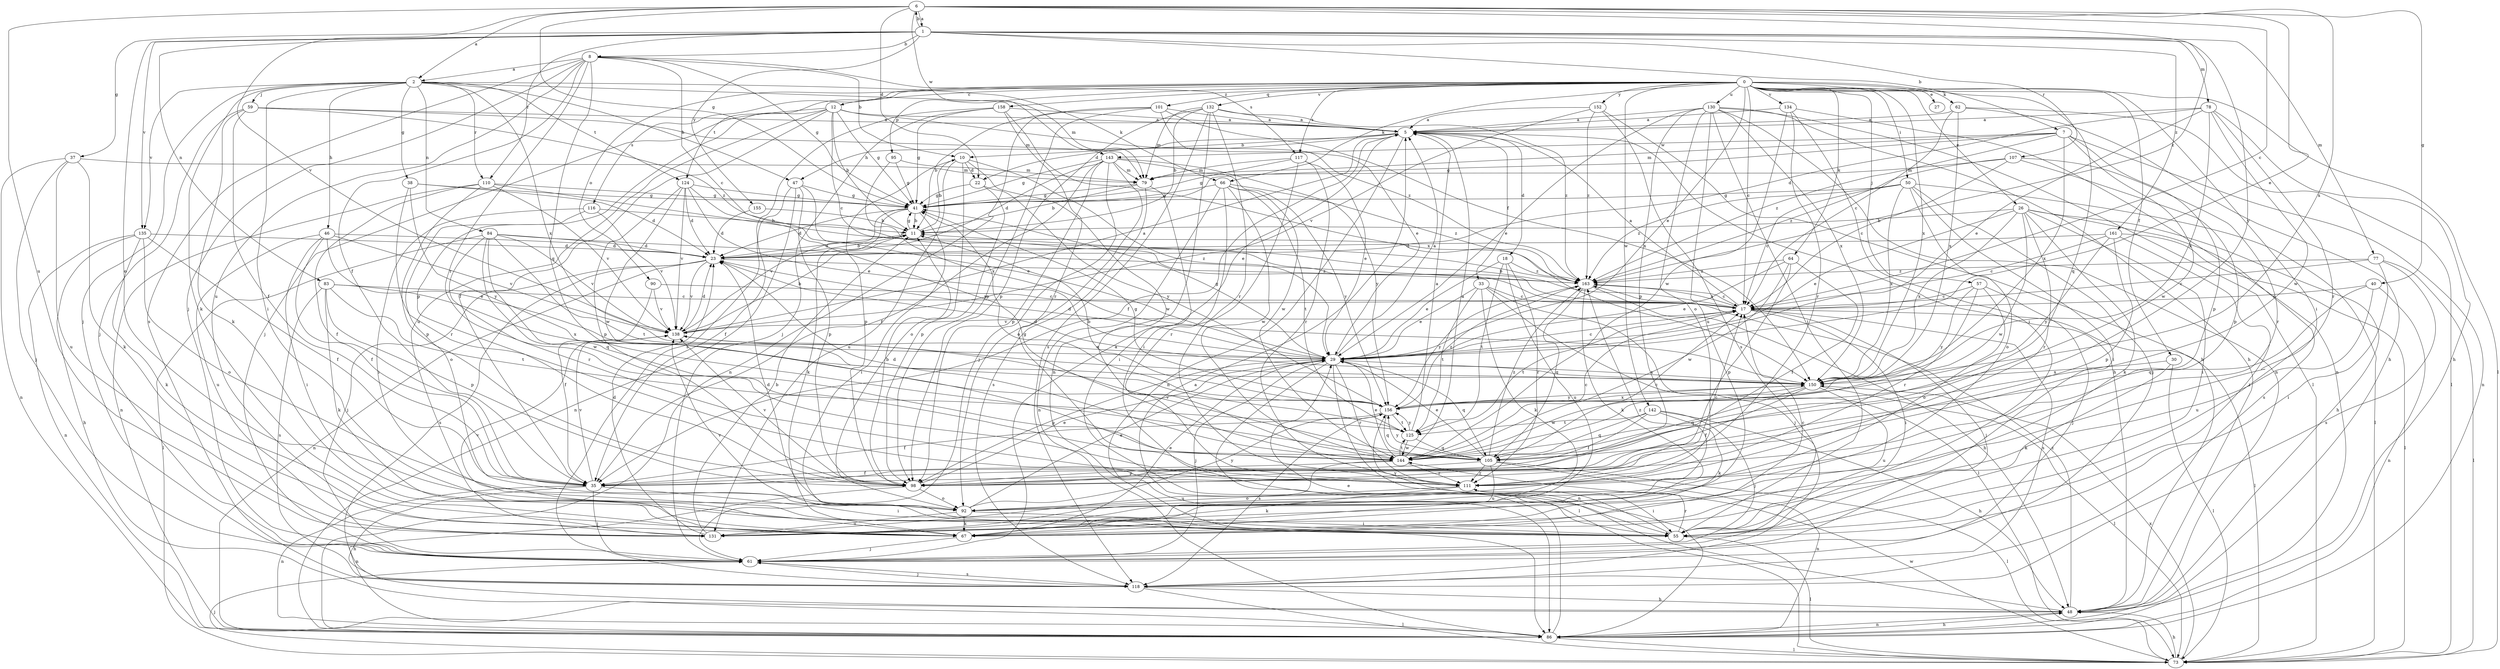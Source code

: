 strict digraph  {
0;
1;
2;
5;
6;
7;
8;
10;
11;
12;
17;
18;
22;
23;
26;
27;
29;
30;
33;
35;
37;
38;
40;
41;
46;
47;
48;
50;
55;
57;
59;
61;
62;
64;
66;
67;
73;
77;
78;
79;
83;
84;
86;
90;
92;
95;
98;
101;
105;
107;
110;
111;
116;
117;
118;
124;
125;
130;
131;
132;
134;
135;
138;
142;
143;
144;
150;
152;
155;
156;
158;
161;
163;
0 -> 12  [label=c];
0 -> 17  [label=c];
0 -> 26  [label=e];
0 -> 27  [label=e];
0 -> 29  [label=e];
0 -> 30  [label=f];
0 -> 50  [label=i];
0 -> 55  [label=i];
0 -> 57  [label=j];
0 -> 62  [label=k];
0 -> 64  [label=k];
0 -> 66  [label=k];
0 -> 73  [label=l];
0 -> 90  [label=o];
0 -> 95  [label=p];
0 -> 101  [label=q];
0 -> 105  [label=q];
0 -> 116  [label=s];
0 -> 117  [label=s];
0 -> 124  [label=t];
0 -> 130  [label=u];
0 -> 132  [label=v];
0 -> 134  [label=v];
0 -> 142  [label=w];
0 -> 150  [label=x];
0 -> 152  [label=y];
0 -> 158  [label=z];
1 -> 6  [label=b];
1 -> 7  [label=b];
1 -> 8  [label=b];
1 -> 37  [label=g];
1 -> 77  [label=m];
1 -> 78  [label=m];
1 -> 83  [label=n];
1 -> 92  [label=o];
1 -> 107  [label=r];
1 -> 110  [label=r];
1 -> 135  [label=v];
1 -> 155  [label=y];
1 -> 156  [label=y];
1 -> 161  [label=z];
2 -> 38  [label=g];
2 -> 46  [label=h];
2 -> 47  [label=h];
2 -> 55  [label=i];
2 -> 59  [label=j];
2 -> 61  [label=j];
2 -> 66  [label=k];
2 -> 67  [label=k];
2 -> 79  [label=m];
2 -> 84  [label=n];
2 -> 110  [label=r];
2 -> 124  [label=t];
2 -> 135  [label=v];
2 -> 150  [label=x];
5 -> 10  [label=b];
5 -> 18  [label=d];
5 -> 22  [label=d];
5 -> 33  [label=f];
5 -> 35  [label=f];
5 -> 47  [label=h];
5 -> 48  [label=h];
5 -> 86  [label=n];
6 -> 1  [label=a];
6 -> 2  [label=a];
6 -> 17  [label=c];
6 -> 22  [label=d];
6 -> 29  [label=e];
6 -> 40  [label=g];
6 -> 41  [label=g];
6 -> 131  [label=u];
6 -> 138  [label=v];
6 -> 143  [label=w];
6 -> 150  [label=x];
6 -> 163  [label=z];
7 -> 41  [label=g];
7 -> 79  [label=m];
7 -> 86  [label=n];
7 -> 98  [label=p];
7 -> 143  [label=w];
7 -> 144  [label=w];
7 -> 150  [label=x];
7 -> 163  [label=z];
8 -> 2  [label=a];
8 -> 10  [label=b];
8 -> 17  [label=c];
8 -> 35  [label=f];
8 -> 41  [label=g];
8 -> 61  [label=j];
8 -> 105  [label=q];
8 -> 111  [label=r];
8 -> 117  [label=s];
8 -> 118  [label=s];
8 -> 131  [label=u];
10 -> 22  [label=d];
10 -> 29  [label=e];
10 -> 92  [label=o];
10 -> 98  [label=p];
10 -> 131  [label=u];
10 -> 144  [label=w];
11 -> 10  [label=b];
11 -> 23  [label=d];
11 -> 41  [label=g];
12 -> 5  [label=a];
12 -> 11  [label=b];
12 -> 17  [label=c];
12 -> 35  [label=f];
12 -> 41  [label=g];
12 -> 61  [label=j];
12 -> 98  [label=p];
12 -> 131  [label=u];
12 -> 163  [label=z];
17 -> 5  [label=a];
17 -> 11  [label=b];
17 -> 55  [label=i];
17 -> 61  [label=j];
17 -> 73  [label=l];
17 -> 118  [label=s];
17 -> 125  [label=t];
17 -> 138  [label=v];
17 -> 163  [label=z];
18 -> 29  [label=e];
18 -> 111  [label=r];
18 -> 125  [label=t];
18 -> 131  [label=u];
18 -> 163  [label=z];
22 -> 41  [label=g];
22 -> 98  [label=p];
22 -> 156  [label=y];
23 -> 11  [label=b];
23 -> 61  [label=j];
23 -> 86  [label=n];
23 -> 118  [label=s];
23 -> 138  [label=v];
23 -> 163  [label=z];
26 -> 11  [label=b];
26 -> 29  [label=e];
26 -> 48  [label=h];
26 -> 55  [label=i];
26 -> 67  [label=k];
26 -> 111  [label=r];
26 -> 118  [label=s];
26 -> 144  [label=w];
26 -> 150  [label=x];
29 -> 5  [label=a];
29 -> 17  [label=c];
29 -> 23  [label=d];
29 -> 41  [label=g];
29 -> 61  [label=j];
29 -> 73  [label=l];
29 -> 86  [label=n];
29 -> 98  [label=p];
29 -> 105  [label=q];
29 -> 111  [label=r];
29 -> 150  [label=x];
30 -> 67  [label=k];
30 -> 73  [label=l];
30 -> 150  [label=x];
33 -> 17  [label=c];
33 -> 29  [label=e];
33 -> 61  [label=j];
33 -> 67  [label=k];
33 -> 73  [label=l];
33 -> 125  [label=t];
35 -> 48  [label=h];
35 -> 55  [label=i];
35 -> 61  [label=j];
35 -> 86  [label=n];
35 -> 138  [label=v];
37 -> 61  [label=j];
37 -> 67  [label=k];
37 -> 79  [label=m];
37 -> 86  [label=n];
37 -> 131  [label=u];
38 -> 23  [label=d];
38 -> 41  [label=g];
38 -> 111  [label=r];
38 -> 156  [label=y];
40 -> 17  [label=c];
40 -> 86  [label=n];
40 -> 105  [label=q];
40 -> 131  [label=u];
41 -> 11  [label=b];
41 -> 23  [label=d];
41 -> 55  [label=i];
41 -> 67  [label=k];
41 -> 138  [label=v];
46 -> 23  [label=d];
46 -> 29  [label=e];
46 -> 35  [label=f];
46 -> 55  [label=i];
46 -> 131  [label=u];
46 -> 138  [label=v];
47 -> 29  [label=e];
47 -> 35  [label=f];
47 -> 41  [label=g];
47 -> 86  [label=n];
47 -> 98  [label=p];
48 -> 29  [label=e];
48 -> 86  [label=n];
48 -> 163  [label=z];
50 -> 17  [label=c];
50 -> 41  [label=g];
50 -> 55  [label=i];
50 -> 61  [label=j];
50 -> 73  [label=l];
50 -> 92  [label=o];
50 -> 150  [label=x];
50 -> 163  [label=z];
55 -> 73  [label=l];
55 -> 111  [label=r];
55 -> 138  [label=v];
55 -> 156  [label=y];
57 -> 17  [label=c];
57 -> 61  [label=j];
57 -> 92  [label=o];
57 -> 111  [label=r];
57 -> 156  [label=y];
59 -> 5  [label=a];
59 -> 35  [label=f];
59 -> 61  [label=j];
59 -> 67  [label=k];
59 -> 79  [label=m];
59 -> 163  [label=z];
61 -> 5  [label=a];
61 -> 118  [label=s];
62 -> 5  [label=a];
62 -> 17  [label=c];
62 -> 48  [label=h];
62 -> 73  [label=l];
62 -> 150  [label=x];
64 -> 29  [label=e];
64 -> 35  [label=f];
64 -> 98  [label=p];
64 -> 144  [label=w];
64 -> 163  [label=z];
66 -> 41  [label=g];
66 -> 86  [label=n];
66 -> 111  [label=r];
66 -> 125  [label=t];
66 -> 144  [label=w];
66 -> 156  [label=y];
66 -> 163  [label=z];
67 -> 17  [label=c];
67 -> 29  [label=e];
67 -> 61  [label=j];
67 -> 138  [label=v];
73 -> 48  [label=h];
73 -> 61  [label=j];
73 -> 144  [label=w];
73 -> 150  [label=x];
77 -> 17  [label=c];
77 -> 55  [label=i];
77 -> 73  [label=l];
77 -> 118  [label=s];
77 -> 163  [label=z];
78 -> 5  [label=a];
78 -> 23  [label=d];
78 -> 29  [label=e];
78 -> 48  [label=h];
78 -> 111  [label=r];
78 -> 144  [label=w];
78 -> 150  [label=x];
79 -> 11  [label=b];
79 -> 41  [label=g];
79 -> 55  [label=i];
79 -> 118  [label=s];
83 -> 17  [label=c];
83 -> 67  [label=k];
83 -> 98  [label=p];
83 -> 118  [label=s];
83 -> 125  [label=t];
83 -> 150  [label=x];
84 -> 23  [label=d];
84 -> 73  [label=l];
84 -> 105  [label=q];
84 -> 111  [label=r];
84 -> 125  [label=t];
84 -> 138  [label=v];
84 -> 144  [label=w];
84 -> 163  [label=z];
86 -> 5  [label=a];
86 -> 48  [label=h];
86 -> 73  [label=l];
90 -> 17  [label=c];
90 -> 35  [label=f];
90 -> 138  [label=v];
92 -> 23  [label=d];
92 -> 29  [label=e];
92 -> 55  [label=i];
92 -> 67  [label=k];
92 -> 131  [label=u];
92 -> 156  [label=y];
95 -> 41  [label=g];
95 -> 79  [label=m];
95 -> 150  [label=x];
98 -> 11  [label=b];
98 -> 29  [label=e];
98 -> 86  [label=n];
98 -> 92  [label=o];
98 -> 138  [label=v];
101 -> 5  [label=a];
101 -> 11  [label=b];
101 -> 29  [label=e];
101 -> 86  [label=n];
101 -> 98  [label=p];
101 -> 150  [label=x];
105 -> 17  [label=c];
105 -> 29  [label=e];
105 -> 73  [label=l];
105 -> 86  [label=n];
105 -> 98  [label=p];
105 -> 111  [label=r];
105 -> 131  [label=u];
105 -> 138  [label=v];
105 -> 156  [label=y];
105 -> 163  [label=z];
107 -> 17  [label=c];
107 -> 79  [label=m];
107 -> 98  [label=p];
107 -> 111  [label=r];
107 -> 163  [label=z];
110 -> 35  [label=f];
110 -> 41  [label=g];
110 -> 86  [label=n];
110 -> 98  [label=p];
110 -> 138  [label=v];
110 -> 163  [label=z];
111 -> 17  [label=c];
111 -> 55  [label=i];
111 -> 67  [label=k];
111 -> 92  [label=o];
116 -> 11  [label=b];
116 -> 55  [label=i];
116 -> 92  [label=o];
116 -> 138  [label=v];
117 -> 29  [label=e];
117 -> 41  [label=g];
117 -> 55  [label=i];
117 -> 79  [label=m];
117 -> 111  [label=r];
118 -> 48  [label=h];
118 -> 61  [label=j];
118 -> 73  [label=l];
124 -> 23  [label=d];
124 -> 29  [label=e];
124 -> 41  [label=g];
124 -> 98  [label=p];
124 -> 138  [label=v];
124 -> 144  [label=w];
124 -> 156  [label=y];
125 -> 5  [label=a];
125 -> 105  [label=q];
125 -> 144  [label=w];
125 -> 156  [label=y];
130 -> 5  [label=a];
130 -> 29  [label=e];
130 -> 48  [label=h];
130 -> 55  [label=i];
130 -> 73  [label=l];
130 -> 86  [label=n];
130 -> 92  [label=o];
130 -> 98  [label=p];
130 -> 131  [label=u];
130 -> 150  [label=x];
131 -> 11  [label=b];
131 -> 23  [label=d];
131 -> 163  [label=z];
132 -> 5  [label=a];
132 -> 11  [label=b];
132 -> 79  [label=m];
132 -> 86  [label=n];
132 -> 98  [label=p];
132 -> 111  [label=r];
132 -> 118  [label=s];
132 -> 163  [label=z];
134 -> 5  [label=a];
134 -> 55  [label=i];
134 -> 86  [label=n];
134 -> 111  [label=r];
134 -> 144  [label=w];
135 -> 23  [label=d];
135 -> 35  [label=f];
135 -> 48  [label=h];
135 -> 67  [label=k];
135 -> 86  [label=n];
135 -> 92  [label=o];
138 -> 5  [label=a];
138 -> 11  [label=b];
138 -> 23  [label=d];
138 -> 29  [label=e];
142 -> 35  [label=f];
142 -> 48  [label=h];
142 -> 61  [label=j];
142 -> 67  [label=k];
142 -> 105  [label=q];
142 -> 125  [label=t];
143 -> 23  [label=d];
143 -> 35  [label=f];
143 -> 41  [label=g];
143 -> 61  [label=j];
143 -> 79  [label=m];
143 -> 92  [label=o];
143 -> 98  [label=p];
143 -> 144  [label=w];
143 -> 156  [label=y];
144 -> 5  [label=a];
144 -> 17  [label=c];
144 -> 23  [label=d];
144 -> 29  [label=e];
144 -> 35  [label=f];
144 -> 41  [label=g];
144 -> 111  [label=r];
144 -> 125  [label=t];
144 -> 131  [label=u];
150 -> 23  [label=d];
150 -> 35  [label=f];
150 -> 73  [label=l];
150 -> 105  [label=q];
150 -> 131  [label=u];
150 -> 144  [label=w];
150 -> 156  [label=y];
152 -> 5  [label=a];
152 -> 48  [label=h];
152 -> 118  [label=s];
152 -> 138  [label=v];
152 -> 163  [label=z];
155 -> 11  [label=b];
155 -> 23  [label=d];
156 -> 11  [label=b];
156 -> 35  [label=f];
156 -> 41  [label=g];
156 -> 105  [label=q];
156 -> 118  [label=s];
156 -> 125  [label=t];
156 -> 150  [label=x];
156 -> 163  [label=z];
158 -> 5  [label=a];
158 -> 41  [label=g];
158 -> 61  [label=j];
158 -> 111  [label=r];
158 -> 118  [label=s];
158 -> 150  [label=x];
161 -> 17  [label=c];
161 -> 23  [label=d];
161 -> 55  [label=i];
161 -> 73  [label=l];
161 -> 98  [label=p];
161 -> 156  [label=y];
163 -> 17  [label=c];
163 -> 48  [label=h];
163 -> 67  [label=k];
163 -> 105  [label=q];
163 -> 156  [label=y];
}
